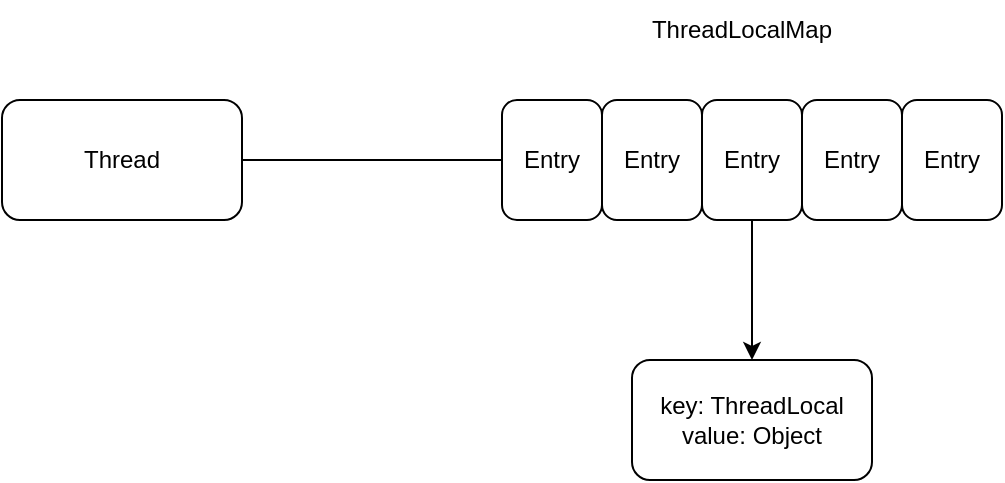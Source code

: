 <mxfile version="20.2.2" type="github">
  <diagram id="yhGtNONFC67Cip_SP73b" name="第 1 页">
    <mxGraphModel dx="946" dy="531" grid="1" gridSize="10" guides="1" tooltips="1" connect="1" arrows="1" fold="1" page="1" pageScale="1" pageWidth="827" pageHeight="1169" math="0" shadow="0">
      <root>
        <mxCell id="0" />
        <mxCell id="1" parent="0" />
        <mxCell id="NV1jRAWw8bj1pN4QeVah-1" value="Thread" style="rounded=1;whiteSpace=wrap;html=1;" vertex="1" parent="1">
          <mxGeometry x="130" y="160" width="120" height="60" as="geometry" />
        </mxCell>
        <mxCell id="NV1jRAWw8bj1pN4QeVah-2" value="Entry" style="rounded=1;whiteSpace=wrap;html=1;" vertex="1" parent="1">
          <mxGeometry x="380" y="160" width="50" height="60" as="geometry" />
        </mxCell>
        <mxCell id="NV1jRAWw8bj1pN4QeVah-3" value="" style="endArrow=none;html=1;rounded=0;exitX=1;exitY=0.5;exitDx=0;exitDy=0;entryX=0;entryY=0.5;entryDx=0;entryDy=0;" edge="1" parent="1" source="NV1jRAWw8bj1pN4QeVah-1" target="NV1jRAWw8bj1pN4QeVah-2">
          <mxGeometry width="50" height="50" relative="1" as="geometry">
            <mxPoint x="390" y="300" as="sourcePoint" />
            <mxPoint x="440" y="250" as="targetPoint" />
          </mxGeometry>
        </mxCell>
        <mxCell id="NV1jRAWw8bj1pN4QeVah-4" value="Entry" style="rounded=1;whiteSpace=wrap;html=1;" vertex="1" parent="1">
          <mxGeometry x="430" y="160" width="50" height="60" as="geometry" />
        </mxCell>
        <mxCell id="NV1jRAWw8bj1pN4QeVah-5" value="Entry" style="rounded=1;whiteSpace=wrap;html=1;" vertex="1" parent="1">
          <mxGeometry x="480" y="160" width="50" height="60" as="geometry" />
        </mxCell>
        <mxCell id="NV1jRAWw8bj1pN4QeVah-6" value="Entry" style="rounded=1;whiteSpace=wrap;html=1;" vertex="1" parent="1">
          <mxGeometry x="530" y="160" width="50" height="60" as="geometry" />
        </mxCell>
        <mxCell id="NV1jRAWw8bj1pN4QeVah-7" value="Entry" style="rounded=1;whiteSpace=wrap;html=1;" vertex="1" parent="1">
          <mxGeometry x="580" y="160" width="50" height="60" as="geometry" />
        </mxCell>
        <mxCell id="NV1jRAWw8bj1pN4QeVah-8" value="ThreadLocalMap" style="text;html=1;strokeColor=none;fillColor=none;align=center;verticalAlign=middle;whiteSpace=wrap;rounded=0;" vertex="1" parent="1">
          <mxGeometry x="470" y="110" width="60" height="30" as="geometry" />
        </mxCell>
        <mxCell id="NV1jRAWw8bj1pN4QeVah-9" value="" style="endArrow=classic;html=1;rounded=0;exitX=0.5;exitY=1;exitDx=0;exitDy=0;" edge="1" parent="1" source="NV1jRAWw8bj1pN4QeVah-5">
          <mxGeometry width="50" height="50" relative="1" as="geometry">
            <mxPoint x="390" y="300" as="sourcePoint" />
            <mxPoint x="505" y="290" as="targetPoint" />
          </mxGeometry>
        </mxCell>
        <mxCell id="NV1jRAWw8bj1pN4QeVah-10" value="key: ThreadLocal&lt;br&gt;value: Object" style="rounded=1;whiteSpace=wrap;html=1;" vertex="1" parent="1">
          <mxGeometry x="445" y="290" width="120" height="60" as="geometry" />
        </mxCell>
      </root>
    </mxGraphModel>
  </diagram>
</mxfile>
